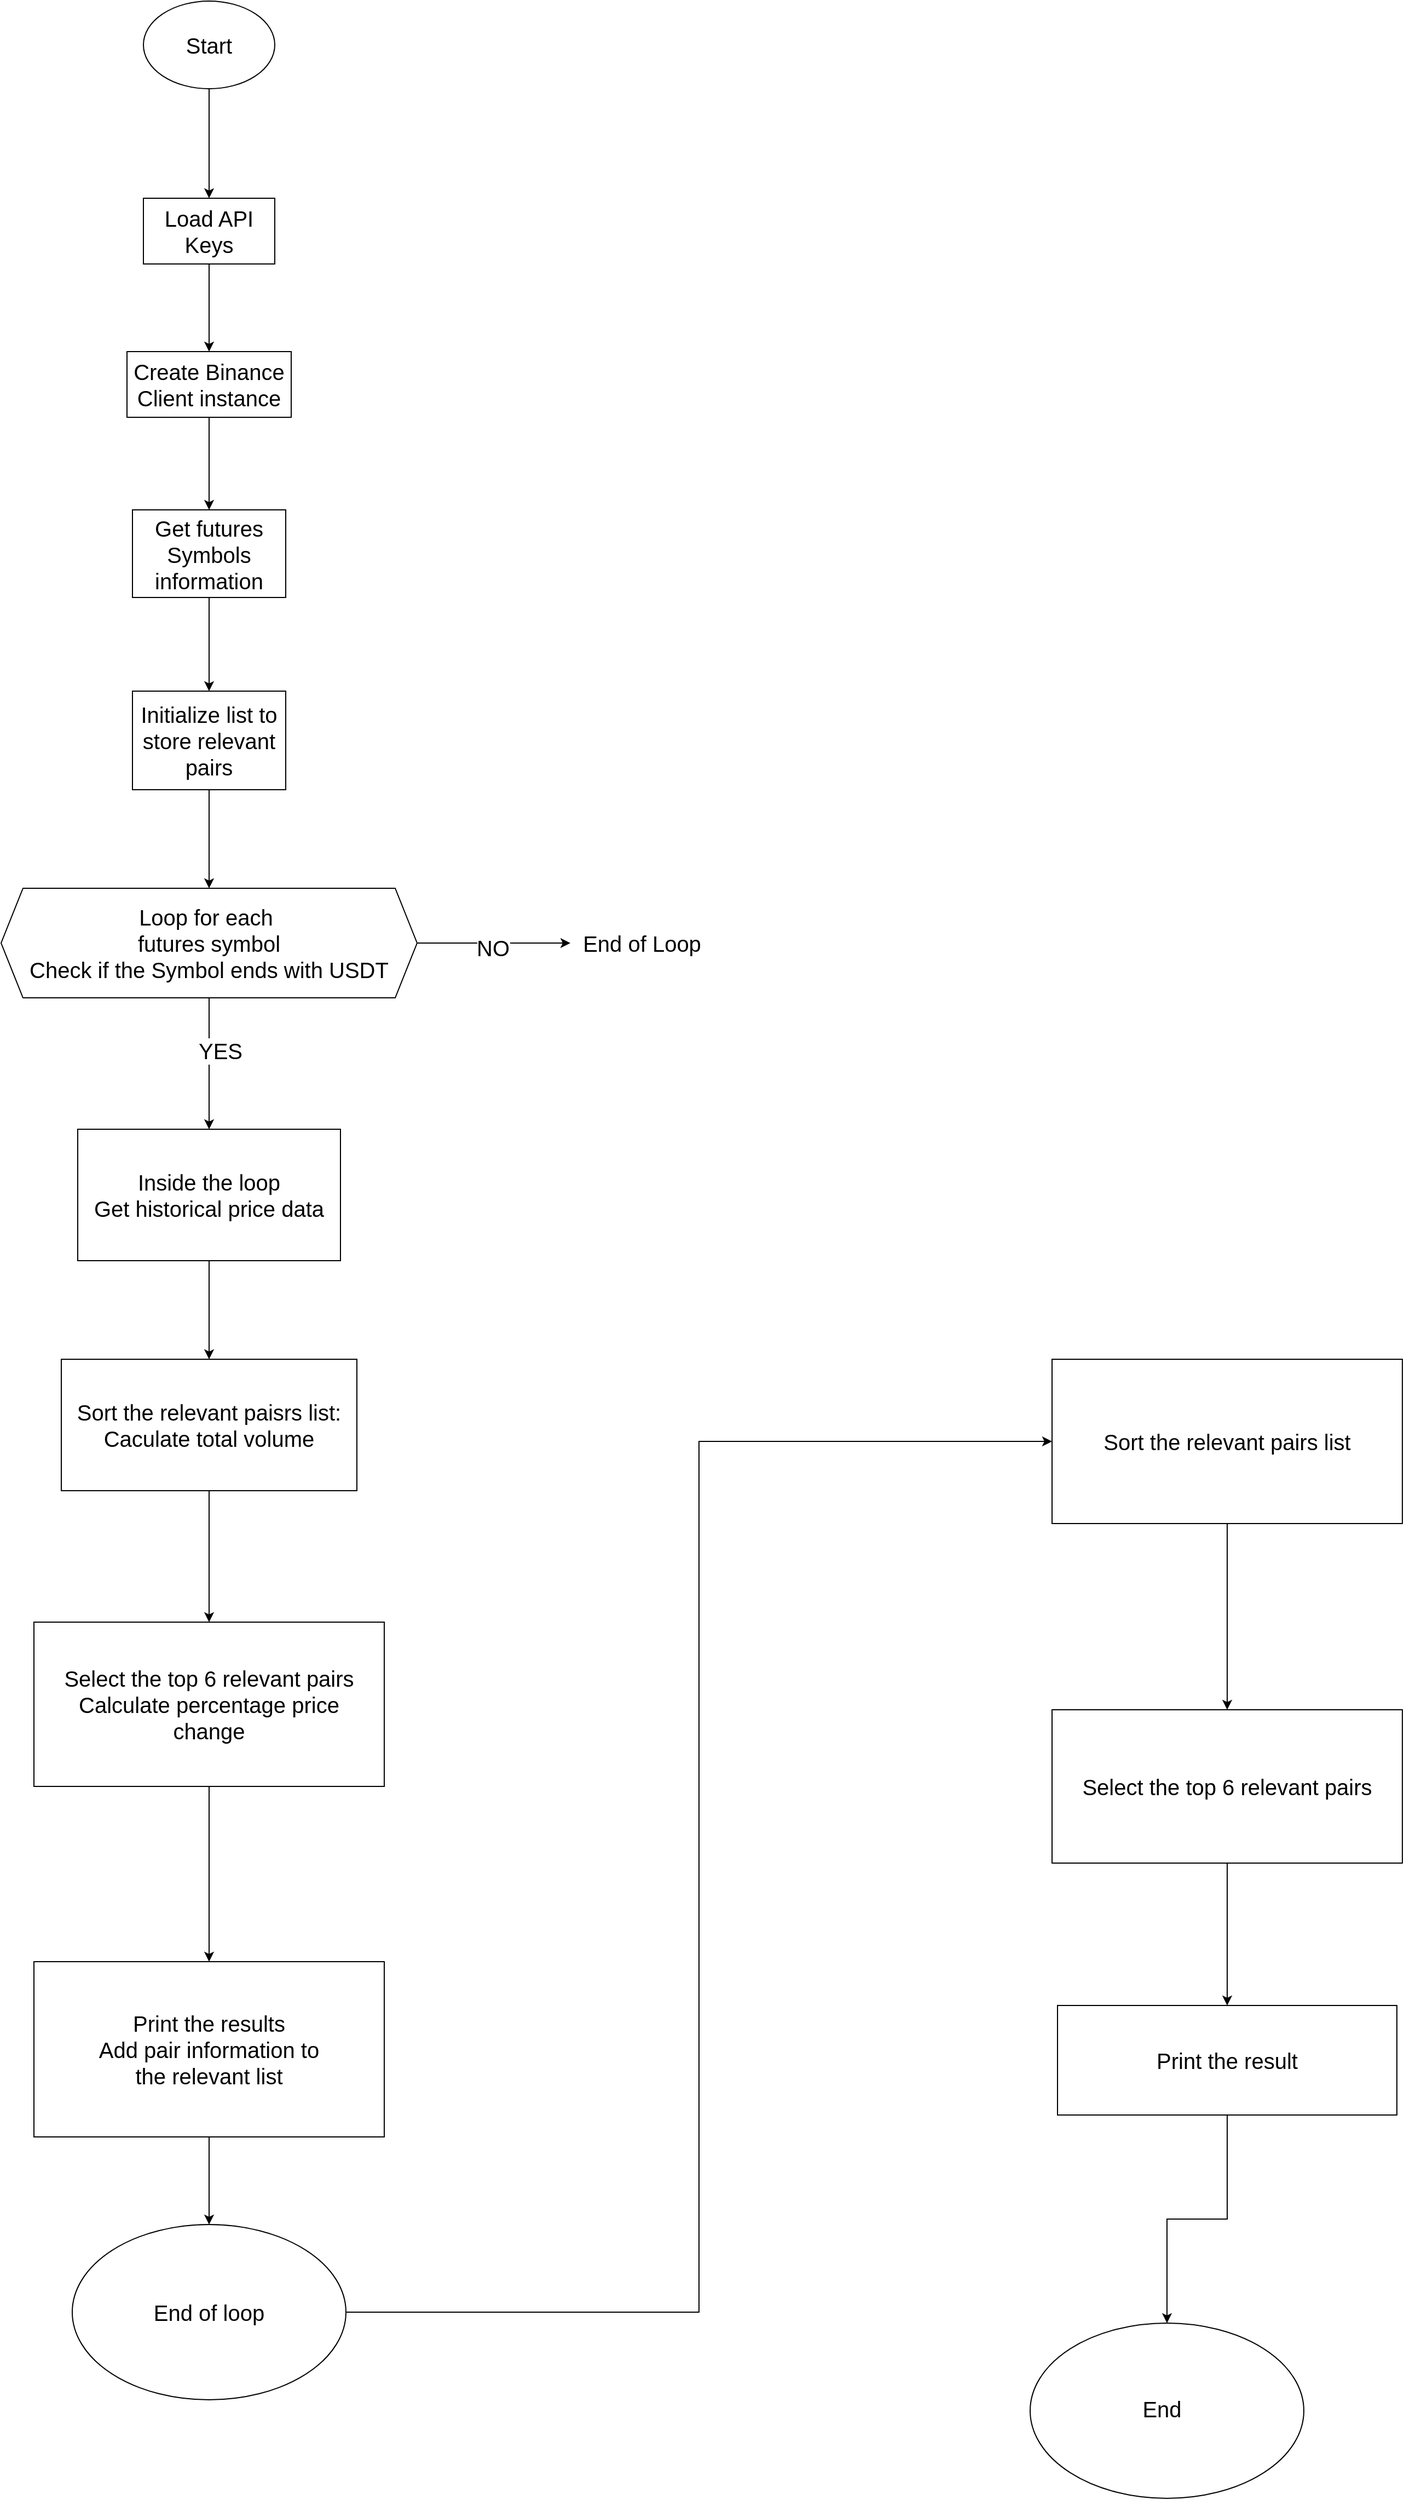 <mxfile version="24.4.13" type="github">
  <diagram name="Página-1" id="aMBV9uUNQa9EZfxKP61E">
    <mxGraphModel dx="2857" dy="1743" grid="1" gridSize="10" guides="1" tooltips="1" connect="1" arrows="1" fold="1" page="1" pageScale="1" pageWidth="1654" pageHeight="2336" math="0" shadow="0">
      <root>
        <mxCell id="0" />
        <mxCell id="1" parent="0" />
        <mxCell id="bvGF2Mb-tplABMzwDpij-4" style="edgeStyle=orthogonalEdgeStyle;rounded=0;orthogonalLoop=1;jettySize=auto;html=1;entryX=0.5;entryY=0;entryDx=0;entryDy=0;" edge="1" parent="1" source="bvGF2Mb-tplABMzwDpij-1" target="bvGF2Mb-tplABMzwDpij-2">
          <mxGeometry relative="1" as="geometry" />
        </mxCell>
        <mxCell id="bvGF2Mb-tplABMzwDpij-1" value="&lt;font style=&quot;font-size: 20px;&quot;&gt;Start&lt;/font&gt;" style="ellipse;whiteSpace=wrap;html=1;" vertex="1" parent="1">
          <mxGeometry x="250" y="40" width="120" height="80" as="geometry" />
        </mxCell>
        <mxCell id="bvGF2Mb-tplABMzwDpij-6" style="edgeStyle=orthogonalEdgeStyle;rounded=0;orthogonalLoop=1;jettySize=auto;html=1;entryX=0.5;entryY=0;entryDx=0;entryDy=0;" edge="1" parent="1" source="bvGF2Mb-tplABMzwDpij-2" target="bvGF2Mb-tplABMzwDpij-3">
          <mxGeometry relative="1" as="geometry" />
        </mxCell>
        <mxCell id="bvGF2Mb-tplABMzwDpij-2" value="&lt;font style=&quot;font-size: 20px;&quot;&gt;Load API Keys&lt;/font&gt;" style="rounded=0;whiteSpace=wrap;html=1;" vertex="1" parent="1">
          <mxGeometry x="250" y="220" width="120" height="60" as="geometry" />
        </mxCell>
        <mxCell id="bvGF2Mb-tplABMzwDpij-8" style="edgeStyle=orthogonalEdgeStyle;rounded=0;orthogonalLoop=1;jettySize=auto;html=1;entryX=0.5;entryY=0;entryDx=0;entryDy=0;" edge="1" parent="1" source="bvGF2Mb-tplABMzwDpij-3" target="bvGF2Mb-tplABMzwDpij-7">
          <mxGeometry relative="1" as="geometry" />
        </mxCell>
        <mxCell id="bvGF2Mb-tplABMzwDpij-3" value="&lt;div style=&quot;font-size: 20px;&quot;&gt;&lt;font style=&quot;font-size: 20px;&quot;&gt;Create Binance&lt;/font&gt;&lt;/div&gt;&lt;div style=&quot;font-size: 20px;&quot;&gt;&lt;font style=&quot;font-size: 20px;&quot;&gt;&lt;font style=&quot;font-size: 20px;&quot;&gt;Client instance&lt;/font&gt;&lt;font style=&quot;font-size: 20px;&quot;&gt;&lt;br&gt;&lt;/font&gt;&lt;/font&gt;&lt;/div&gt;" style="rounded=0;whiteSpace=wrap;html=1;" vertex="1" parent="1">
          <mxGeometry x="235" y="360" width="150" height="60" as="geometry" />
        </mxCell>
        <mxCell id="bvGF2Mb-tplABMzwDpij-10" style="edgeStyle=orthogonalEdgeStyle;rounded=0;orthogonalLoop=1;jettySize=auto;html=1;entryX=0.5;entryY=0;entryDx=0;entryDy=0;" edge="1" parent="1" source="bvGF2Mb-tplABMzwDpij-7" target="bvGF2Mb-tplABMzwDpij-9">
          <mxGeometry relative="1" as="geometry" />
        </mxCell>
        <mxCell id="bvGF2Mb-tplABMzwDpij-7" value="&lt;div style=&quot;font-size: 20px;&quot;&gt;&lt;font style=&quot;font-size: 20px;&quot;&gt;Get futures &lt;br&gt;&lt;/font&gt;&lt;/div&gt;&lt;div style=&quot;font-size: 20px;&quot;&gt;&lt;font style=&quot;font-size: 20px;&quot;&gt;Symbols information&lt;br&gt;&lt;/font&gt;&lt;/div&gt;" style="rounded=0;whiteSpace=wrap;html=1;" vertex="1" parent="1">
          <mxGeometry x="240" y="504.5" width="140" height="80" as="geometry" />
        </mxCell>
        <mxCell id="bvGF2Mb-tplABMzwDpij-12" value="" style="edgeStyle=orthogonalEdgeStyle;rounded=0;orthogonalLoop=1;jettySize=auto;html=1;" edge="1" parent="1" source="bvGF2Mb-tplABMzwDpij-9" target="bvGF2Mb-tplABMzwDpij-11">
          <mxGeometry relative="1" as="geometry" />
        </mxCell>
        <mxCell id="bvGF2Mb-tplABMzwDpij-9" value="&lt;div style=&quot;font-size: 20px;&quot;&gt;&lt;font style=&quot;font-size: 20px;&quot;&gt;Initialize list to&lt;/font&gt;&lt;/div&gt;&lt;div style=&quot;font-size: 20px;&quot;&gt;&lt;font style=&quot;font-size: 20px;&quot;&gt;store relevant &lt;br&gt;&lt;/font&gt;&lt;/div&gt;&lt;div style=&quot;font-size: 20px;&quot;&gt;&lt;font style=&quot;font-size: 20px;&quot;&gt;&lt;font style=&quot;font-size: 20px;&quot;&gt;pairs&lt;/font&gt;&lt;br&gt;&lt;/font&gt;&lt;/div&gt;" style="rounded=0;whiteSpace=wrap;html=1;" vertex="1" parent="1">
          <mxGeometry x="240" y="670" width="140" height="90" as="geometry" />
        </mxCell>
        <mxCell id="bvGF2Mb-tplABMzwDpij-15" value="" style="edgeStyle=orthogonalEdgeStyle;rounded=0;orthogonalLoop=1;jettySize=auto;html=1;" edge="1" parent="1" source="bvGF2Mb-tplABMzwDpij-11" target="bvGF2Mb-tplABMzwDpij-17">
          <mxGeometry relative="1" as="geometry">
            <mxPoint x="545" y="900" as="targetPoint" />
          </mxGeometry>
        </mxCell>
        <mxCell id="bvGF2Mb-tplABMzwDpij-21" value="&lt;font style=&quot;font-size: 20px;&quot;&gt;NO&lt;/font&gt;" style="edgeLabel;html=1;align=center;verticalAlign=middle;resizable=0;points=[];" vertex="1" connectable="0" parent="bvGF2Mb-tplABMzwDpij-15">
          <mxGeometry x="-0.02" y="-4" relative="1" as="geometry">
            <mxPoint as="offset" />
          </mxGeometry>
        </mxCell>
        <mxCell id="bvGF2Mb-tplABMzwDpij-19" style="edgeStyle=orthogonalEdgeStyle;rounded=0;orthogonalLoop=1;jettySize=auto;html=1;entryX=0.5;entryY=0;entryDx=0;entryDy=0;" edge="1" parent="1" source="bvGF2Mb-tplABMzwDpij-11" target="bvGF2Mb-tplABMzwDpij-18">
          <mxGeometry relative="1" as="geometry" />
        </mxCell>
        <mxCell id="bvGF2Mb-tplABMzwDpij-20" value="Text" style="edgeLabel;html=1;align=center;verticalAlign=middle;resizable=0;points=[];" vertex="1" connectable="0" parent="bvGF2Mb-tplABMzwDpij-19">
          <mxGeometry x="-0.237" y="6" relative="1" as="geometry">
            <mxPoint y="-1" as="offset" />
          </mxGeometry>
        </mxCell>
        <mxCell id="bvGF2Mb-tplABMzwDpij-22" value="&lt;font style=&quot;font-size: 20px;&quot;&gt;YES&lt;/font&gt;" style="edgeLabel;html=1;align=center;verticalAlign=middle;resizable=0;points=[];" vertex="1" connectable="0" parent="bvGF2Mb-tplABMzwDpij-19">
          <mxGeometry x="-0.199" y="10" relative="1" as="geometry">
            <mxPoint as="offset" />
          </mxGeometry>
        </mxCell>
        <mxCell id="bvGF2Mb-tplABMzwDpij-11" value="&lt;div style=&quot;font-size: 20px;&quot;&gt;&lt;font style=&quot;font-size: 20px;&quot;&gt;Loop for each&amp;nbsp;&lt;/font&gt;&lt;/div&gt;&lt;div style=&quot;font-size: 20px;&quot;&gt;&lt;font style=&quot;font-size: 20px;&quot;&gt;futures symbol&lt;/font&gt;&lt;/div&gt;&lt;div style=&quot;font-size: 20px;&quot;&gt;&lt;font style=&quot;font-size: 20px;&quot;&gt;Check if the Symbol ends with USDT&lt;br&gt;&lt;/font&gt;&lt;/div&gt;" style="shape=hexagon;perimeter=hexagonPerimeter2;whiteSpace=wrap;html=1;fixedSize=1;" vertex="1" parent="1">
          <mxGeometry x="120" y="850" width="380" height="100" as="geometry" />
        </mxCell>
        <mxCell id="bvGF2Mb-tplABMzwDpij-17" value="&lt;div style=&quot;font-size: 13px;&quot;&gt;&lt;font style=&quot;font-size: 20px;&quot;&gt;End of Loop&lt;/font&gt;&lt;/div&gt;" style="text;html=1;align=center;verticalAlign=middle;resizable=0;points=[];autosize=1;strokeColor=none;fillColor=none;" vertex="1" parent="1">
          <mxGeometry x="640" y="880" width="130" height="40" as="geometry" />
        </mxCell>
        <mxCell id="bvGF2Mb-tplABMzwDpij-24" style="edgeStyle=orthogonalEdgeStyle;rounded=0;orthogonalLoop=1;jettySize=auto;html=1;entryX=0.5;entryY=0;entryDx=0;entryDy=0;" edge="1" parent="1" source="bvGF2Mb-tplABMzwDpij-18" target="bvGF2Mb-tplABMzwDpij-23">
          <mxGeometry relative="1" as="geometry" />
        </mxCell>
        <mxCell id="bvGF2Mb-tplABMzwDpij-18" value="&lt;div style=&quot;font-size: 20px;&quot;&gt;&lt;font style=&quot;font-size: 20px;&quot;&gt;Inside the loop&lt;/font&gt;&lt;/div&gt;&lt;div style=&quot;font-size: 20px;&quot;&gt;&lt;font style=&quot;font-size: 20px;&quot;&gt;&lt;font style=&quot;font-size: 20px;&quot;&gt;Get historical price data&lt;/font&gt;&lt;font style=&quot;font-size: 20px;&quot;&gt;&lt;br&gt;&lt;/font&gt;&lt;/font&gt;&lt;/div&gt;" style="rounded=0;whiteSpace=wrap;html=1;" vertex="1" parent="1">
          <mxGeometry x="190" y="1070" width="240" height="120" as="geometry" />
        </mxCell>
        <mxCell id="bvGF2Mb-tplABMzwDpij-26" style="edgeStyle=orthogonalEdgeStyle;rounded=0;orthogonalLoop=1;jettySize=auto;html=1;entryX=0.5;entryY=0;entryDx=0;entryDy=0;" edge="1" parent="1" source="bvGF2Mb-tplABMzwDpij-23" target="bvGF2Mb-tplABMzwDpij-25">
          <mxGeometry relative="1" as="geometry" />
        </mxCell>
        <mxCell id="bvGF2Mb-tplABMzwDpij-23" value="&lt;div style=&quot;font-size: 20px;&quot;&gt;&lt;font style=&quot;font-size: 20px;&quot;&gt;Sort the relevant paisrs list:&lt;/font&gt;&lt;/div&gt;&lt;div style=&quot;font-size: 20px;&quot;&gt;&lt;font style=&quot;font-size: 20px;&quot;&gt;&lt;font style=&quot;font-size: 20px;&quot;&gt;Caculate total volume&lt;/font&gt;&lt;font style=&quot;font-size: 20px;&quot;&gt;&lt;br&gt;&lt;/font&gt;&lt;/font&gt;&lt;/div&gt;" style="rounded=0;whiteSpace=wrap;html=1;" vertex="1" parent="1">
          <mxGeometry x="175" y="1280" width="270" height="120" as="geometry" />
        </mxCell>
        <mxCell id="bvGF2Mb-tplABMzwDpij-28" style="edgeStyle=orthogonalEdgeStyle;rounded=0;orthogonalLoop=1;jettySize=auto;html=1;entryX=0.5;entryY=0;entryDx=0;entryDy=0;" edge="1" parent="1" source="bvGF2Mb-tplABMzwDpij-25" target="bvGF2Mb-tplABMzwDpij-27">
          <mxGeometry relative="1" as="geometry" />
        </mxCell>
        <mxCell id="bvGF2Mb-tplABMzwDpij-25" value="&lt;div&gt;&lt;font style=&quot;font-size: 20px;&quot;&gt;Select the top 6 relevant pairs Calculate percentage price&lt;/font&gt;&lt;/div&gt;&lt;div&gt;&lt;font style=&quot;font-size: 20px;&quot;&gt;change &lt;br&gt;&lt;/font&gt;&lt;/div&gt;" style="rounded=0;whiteSpace=wrap;html=1;" vertex="1" parent="1">
          <mxGeometry x="150" y="1520" width="320" height="150" as="geometry" />
        </mxCell>
        <mxCell id="bvGF2Mb-tplABMzwDpij-30" style="edgeStyle=orthogonalEdgeStyle;rounded=0;orthogonalLoop=1;jettySize=auto;html=1;entryX=0.5;entryY=0;entryDx=0;entryDy=0;" edge="1" parent="1" source="bvGF2Mb-tplABMzwDpij-27" target="bvGF2Mb-tplABMzwDpij-29">
          <mxGeometry relative="1" as="geometry" />
        </mxCell>
        <mxCell id="bvGF2Mb-tplABMzwDpij-27" value="&lt;div style=&quot;font-size: 20px;&quot;&gt;&lt;font style=&quot;font-size: 20px;&quot;&gt;Print the results &lt;br&gt;&lt;/font&gt;&lt;/div&gt;&lt;div style=&quot;font-size: 20px;&quot;&gt;&lt;font style=&quot;font-size: 20px;&quot;&gt;Add pair information to &lt;br&gt;&lt;/font&gt;&lt;/div&gt;&lt;div style=&quot;font-size: 20px;&quot;&gt;&lt;font style=&quot;font-size: 20px;&quot;&gt;&lt;font style=&quot;font-size: 20px;&quot;&gt;the relevant list&lt;/font&gt;&lt;font style=&quot;font-size: 20px;&quot;&gt;&lt;br&gt;&lt;/font&gt;&lt;/font&gt;&lt;/div&gt;" style="rounded=0;whiteSpace=wrap;html=1;" vertex="1" parent="1">
          <mxGeometry x="150" y="1830" width="320" height="160" as="geometry" />
        </mxCell>
        <mxCell id="bvGF2Mb-tplABMzwDpij-32" style="edgeStyle=orthogonalEdgeStyle;rounded=0;orthogonalLoop=1;jettySize=auto;html=1;entryX=0;entryY=0.5;entryDx=0;entryDy=0;" edge="1" parent="1" source="bvGF2Mb-tplABMzwDpij-29" target="bvGF2Mb-tplABMzwDpij-31">
          <mxGeometry relative="1" as="geometry" />
        </mxCell>
        <mxCell id="bvGF2Mb-tplABMzwDpij-29" value="&lt;font style=&quot;font-size: 20px;&quot;&gt;End of loop&lt;/font&gt;" style="ellipse;whiteSpace=wrap;html=1;" vertex="1" parent="1">
          <mxGeometry x="185" y="2070" width="250" height="160" as="geometry" />
        </mxCell>
        <mxCell id="bvGF2Mb-tplABMzwDpij-34" style="edgeStyle=orthogonalEdgeStyle;rounded=0;orthogonalLoop=1;jettySize=auto;html=1;entryX=0.5;entryY=0;entryDx=0;entryDy=0;" edge="1" parent="1" source="bvGF2Mb-tplABMzwDpij-31" target="bvGF2Mb-tplABMzwDpij-33">
          <mxGeometry relative="1" as="geometry" />
        </mxCell>
        <mxCell id="bvGF2Mb-tplABMzwDpij-31" value="&lt;font style=&quot;font-size: 20px;&quot;&gt;Sort the relevant pairs list&lt;/font&gt;" style="rounded=0;whiteSpace=wrap;html=1;" vertex="1" parent="1">
          <mxGeometry x="1080" y="1280" width="320" height="150" as="geometry" />
        </mxCell>
        <mxCell id="bvGF2Mb-tplABMzwDpij-36" style="edgeStyle=orthogonalEdgeStyle;rounded=0;orthogonalLoop=1;jettySize=auto;html=1;entryX=0.5;entryY=0;entryDx=0;entryDy=0;" edge="1" parent="1" source="bvGF2Mb-tplABMzwDpij-33" target="bvGF2Mb-tplABMzwDpij-35">
          <mxGeometry relative="1" as="geometry" />
        </mxCell>
        <mxCell id="bvGF2Mb-tplABMzwDpij-33" value="&lt;font style=&quot;font-size: 20px;&quot;&gt;Select the top 6 relevant pairs&lt;/font&gt;" style="rounded=0;whiteSpace=wrap;html=1;" vertex="1" parent="1">
          <mxGeometry x="1080" y="1600" width="320" height="140" as="geometry" />
        </mxCell>
        <mxCell id="bvGF2Mb-tplABMzwDpij-38" style="edgeStyle=orthogonalEdgeStyle;rounded=0;orthogonalLoop=1;jettySize=auto;html=1;entryX=0.5;entryY=0;entryDx=0;entryDy=0;" edge="1" parent="1" source="bvGF2Mb-tplABMzwDpij-35" target="bvGF2Mb-tplABMzwDpij-37">
          <mxGeometry relative="1" as="geometry" />
        </mxCell>
        <mxCell id="bvGF2Mb-tplABMzwDpij-35" value="&lt;font style=&quot;font-size: 20px;&quot;&gt;Print the result&lt;/font&gt;" style="rounded=0;whiteSpace=wrap;html=1;" vertex="1" parent="1">
          <mxGeometry x="1085" y="1870" width="310" height="100" as="geometry" />
        </mxCell>
        <mxCell id="bvGF2Mb-tplABMzwDpij-37" value="" style="ellipse;whiteSpace=wrap;html=1;" vertex="1" parent="1">
          <mxGeometry x="1060" y="2160" width="250" height="160" as="geometry" />
        </mxCell>
        <mxCell id="bvGF2Mb-tplABMzwDpij-39" value="&lt;div style=&quot;font-size: 20px;&quot;&gt;&lt;font style=&quot;font-size: 20px;&quot;&gt;End&lt;/font&gt;&lt;/div&gt;&lt;div style=&quot;font-size: 20px;&quot;&gt;&lt;font style=&quot;font-size: 20px;&quot;&gt;&lt;br&gt;&lt;/font&gt;&lt;/div&gt;" style="text;html=1;align=center;verticalAlign=middle;resizable=0;points=[];autosize=1;strokeColor=none;fillColor=none;strokeWidth=1;" vertex="1" parent="1">
          <mxGeometry x="1150" y="2220" width="60" height="60" as="geometry" />
        </mxCell>
      </root>
    </mxGraphModel>
  </diagram>
</mxfile>
